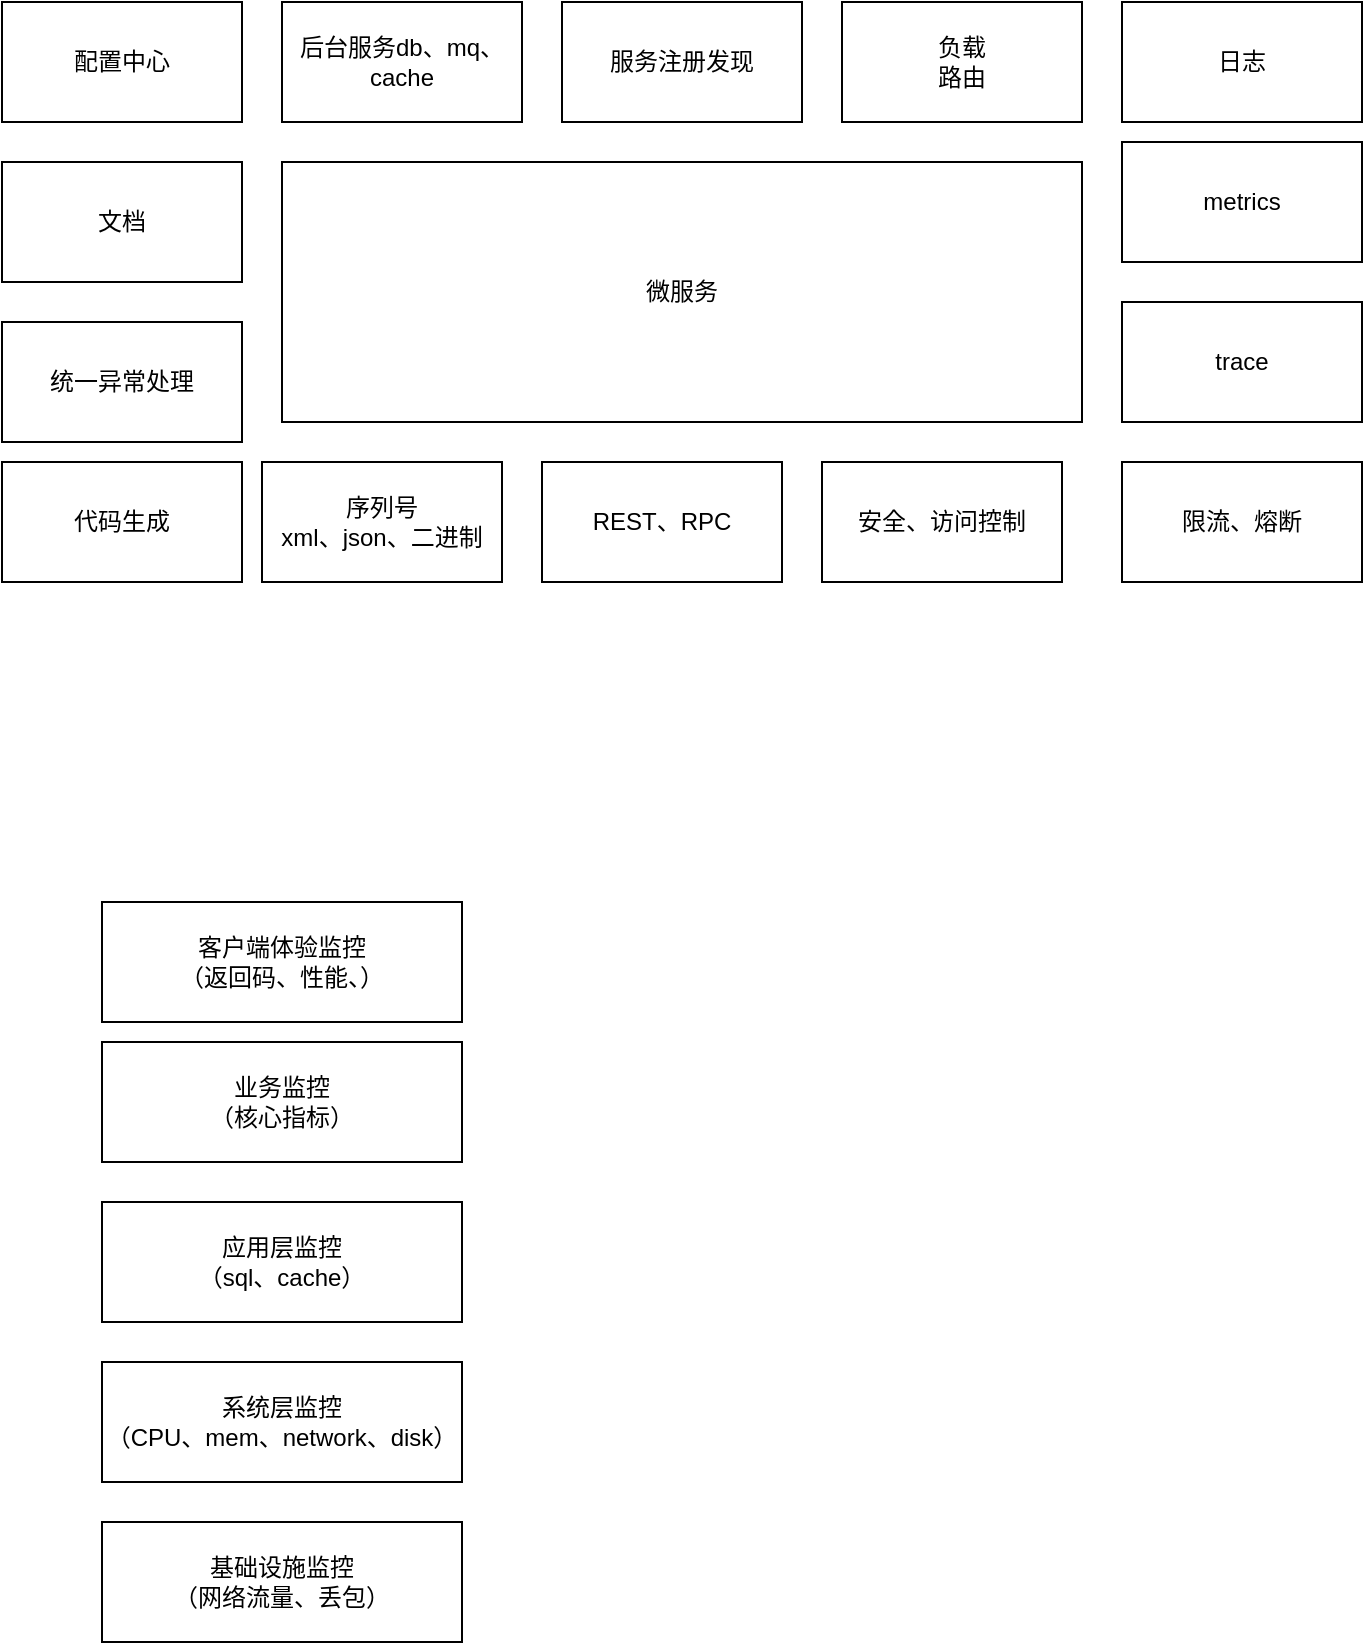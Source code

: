 <mxfile version="22.1.18" type="github">
  <diagram name="第 1 页" id="Xfvyhsu7DFsMABrmU--E">
    <mxGraphModel dx="1306" dy="801" grid="1" gridSize="10" guides="1" tooltips="1" connect="1" arrows="1" fold="1" page="1" pageScale="1" pageWidth="827" pageHeight="1169" math="0" shadow="0">
      <root>
        <mxCell id="0" />
        <mxCell id="1" parent="0" />
        <mxCell id="himGUJfuDn5OskSPBiYB-1" value="配置中心" style="rounded=0;whiteSpace=wrap;html=1;fillColor=none;" vertex="1" parent="1">
          <mxGeometry x="60" y="240" width="120" height="60" as="geometry" />
        </mxCell>
        <mxCell id="himGUJfuDn5OskSPBiYB-2" value="后台服务db、mq、cache" style="rounded=0;whiteSpace=wrap;html=1;fillColor=none;" vertex="1" parent="1">
          <mxGeometry x="200" y="240" width="120" height="60" as="geometry" />
        </mxCell>
        <mxCell id="himGUJfuDn5OskSPBiYB-3" value="服务注册发现" style="rounded=0;whiteSpace=wrap;html=1;fillColor=none;" vertex="1" parent="1">
          <mxGeometry x="340" y="240" width="120" height="60" as="geometry" />
        </mxCell>
        <mxCell id="himGUJfuDn5OskSPBiYB-4" value="负载&lt;br&gt;路由" style="rounded=0;whiteSpace=wrap;html=1;fillColor=none;" vertex="1" parent="1">
          <mxGeometry x="480" y="240" width="120" height="60" as="geometry" />
        </mxCell>
        <mxCell id="himGUJfuDn5OskSPBiYB-5" value="日志" style="rounded=0;whiteSpace=wrap;html=1;fillColor=none;" vertex="1" parent="1">
          <mxGeometry x="620" y="240" width="120" height="60" as="geometry" />
        </mxCell>
        <mxCell id="himGUJfuDn5OskSPBiYB-6" value="文档" style="rounded=0;whiteSpace=wrap;html=1;fillColor=none;" vertex="1" parent="1">
          <mxGeometry x="60" y="320" width="120" height="60" as="geometry" />
        </mxCell>
        <mxCell id="himGUJfuDn5OskSPBiYB-7" value="统一异常处理" style="rounded=0;whiteSpace=wrap;html=1;fillColor=none;" vertex="1" parent="1">
          <mxGeometry x="60" y="400" width="120" height="60" as="geometry" />
        </mxCell>
        <mxCell id="himGUJfuDn5OskSPBiYB-8" value="代码生成" style="rounded=0;whiteSpace=wrap;html=1;fillColor=none;" vertex="1" parent="1">
          <mxGeometry x="60" y="470" width="120" height="60" as="geometry" />
        </mxCell>
        <mxCell id="himGUJfuDn5OskSPBiYB-9" value="序列号&lt;br&gt;xml、json、二进制" style="rounded=0;whiteSpace=wrap;html=1;fillColor=none;" vertex="1" parent="1">
          <mxGeometry x="190" y="470" width="120" height="60" as="geometry" />
        </mxCell>
        <mxCell id="himGUJfuDn5OskSPBiYB-10" value="REST、RPC" style="rounded=0;whiteSpace=wrap;html=1;fillColor=none;" vertex="1" parent="1">
          <mxGeometry x="330" y="470" width="120" height="60" as="geometry" />
        </mxCell>
        <mxCell id="himGUJfuDn5OskSPBiYB-11" value="安全、访问控制" style="rounded=0;whiteSpace=wrap;html=1;fillColor=none;" vertex="1" parent="1">
          <mxGeometry x="470" y="470" width="120" height="60" as="geometry" />
        </mxCell>
        <mxCell id="himGUJfuDn5OskSPBiYB-12" value="metrics" style="rounded=0;whiteSpace=wrap;html=1;fillColor=none;" vertex="1" parent="1">
          <mxGeometry x="620" y="310" width="120" height="60" as="geometry" />
        </mxCell>
        <mxCell id="himGUJfuDn5OskSPBiYB-13" value="trace" style="rounded=0;whiteSpace=wrap;html=1;fillColor=none;" vertex="1" parent="1">
          <mxGeometry x="620" y="390" width="120" height="60" as="geometry" />
        </mxCell>
        <mxCell id="himGUJfuDn5OskSPBiYB-14" value="限流、熔断" style="rounded=0;whiteSpace=wrap;html=1;fillColor=none;" vertex="1" parent="1">
          <mxGeometry x="620" y="470" width="120" height="60" as="geometry" />
        </mxCell>
        <mxCell id="himGUJfuDn5OskSPBiYB-15" value="微服务" style="rounded=0;whiteSpace=wrap;html=1;fillColor=none;" vertex="1" parent="1">
          <mxGeometry x="200" y="320" width="400" height="130" as="geometry" />
        </mxCell>
        <mxCell id="himGUJfuDn5OskSPBiYB-16" value="基础设施监控&lt;br&gt;（网络流量、丢包）" style="rounded=0;whiteSpace=wrap;html=1;fillColor=none;" vertex="1" parent="1">
          <mxGeometry x="110" y="1000" width="180" height="60" as="geometry" />
        </mxCell>
        <mxCell id="himGUJfuDn5OskSPBiYB-17" value="系统层监控&lt;br&gt;（CPU、mem、network、disk）" style="rounded=0;whiteSpace=wrap;html=1;fillColor=none;" vertex="1" parent="1">
          <mxGeometry x="110" y="920" width="180" height="60" as="geometry" />
        </mxCell>
        <mxCell id="himGUJfuDn5OskSPBiYB-18" value="应用层监控&lt;br&gt;（sql、cache）" style="rounded=0;whiteSpace=wrap;html=1;fillColor=none;" vertex="1" parent="1">
          <mxGeometry x="110" y="840" width="180" height="60" as="geometry" />
        </mxCell>
        <mxCell id="himGUJfuDn5OskSPBiYB-19" value="业务监控&lt;br&gt;（核心指标）" style="rounded=0;whiteSpace=wrap;html=1;fillColor=none;" vertex="1" parent="1">
          <mxGeometry x="110" y="760" width="180" height="60" as="geometry" />
        </mxCell>
        <mxCell id="himGUJfuDn5OskSPBiYB-20" value="客户端体验监控&lt;br&gt;（返回码、性能、）" style="rounded=0;whiteSpace=wrap;html=1;fillColor=none;" vertex="1" parent="1">
          <mxGeometry x="110" y="690" width="180" height="60" as="geometry" />
        </mxCell>
      </root>
    </mxGraphModel>
  </diagram>
</mxfile>
